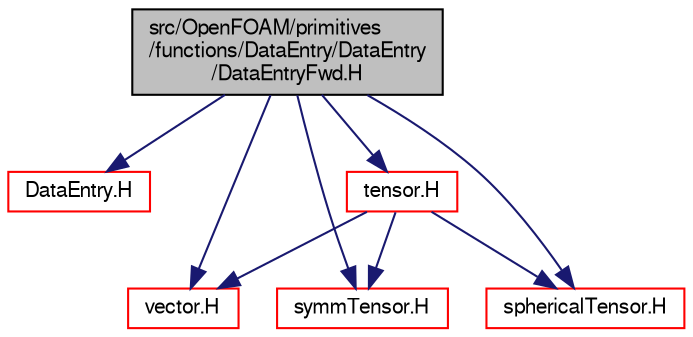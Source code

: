 digraph "src/OpenFOAM/primitives/functions/DataEntry/DataEntry/DataEntryFwd.H"
{
  bgcolor="transparent";
  edge [fontname="FreeSans",fontsize="10",labelfontname="FreeSans",labelfontsize="10"];
  node [fontname="FreeSans",fontsize="10",shape=record];
  Node0 [label="src/OpenFOAM/primitives\l/functions/DataEntry/DataEntry\l/DataEntryFwd.H",height=0.2,width=0.4,color="black", fillcolor="grey75", style="filled", fontcolor="black"];
  Node0 -> Node1 [color="midnightblue",fontsize="10",style="solid",fontname="FreeSans"];
  Node1 [label="DataEntry.H",height=0.2,width=0.4,color="red",URL="$a12242.html"];
  Node0 -> Node113 [color="midnightblue",fontsize="10",style="solid",fontname="FreeSans"];
  Node113 [label="vector.H",height=0.2,width=0.4,color="red",URL="$a12836.html"];
  Node0 -> Node117 [color="midnightblue",fontsize="10",style="solid",fontname="FreeSans"];
  Node117 [label="symmTensor.H",height=0.2,width=0.4,color="red",URL="$a12707.html"];
  Node0 -> Node124 [color="midnightblue",fontsize="10",style="solid",fontname="FreeSans"];
  Node124 [label="sphericalTensor.H",height=0.2,width=0.4,color="red",URL="$a12560.html"];
  Node0 -> Node125 [color="midnightblue",fontsize="10",style="solid",fontname="FreeSans"];
  Node125 [label="tensor.H",height=0.2,width=0.4,color="red",URL="$a12755.html"];
  Node125 -> Node113 [color="midnightblue",fontsize="10",style="solid",fontname="FreeSans"];
  Node125 -> Node124 [color="midnightblue",fontsize="10",style="solid",fontname="FreeSans"];
  Node125 -> Node117 [color="midnightblue",fontsize="10",style="solid",fontname="FreeSans"];
}
